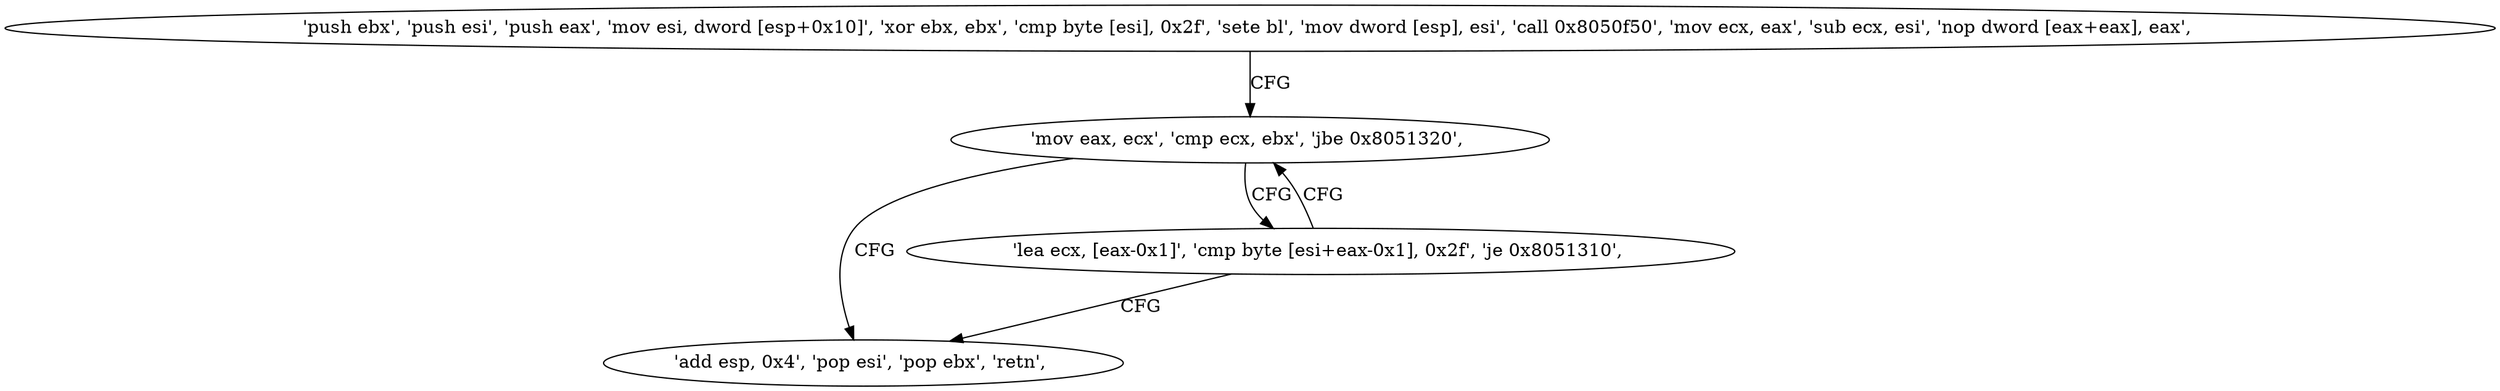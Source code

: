 digraph "func" {
"134550256" [label = "'push ebx', 'push esi', 'push eax', 'mov esi, dword [esp+0x10]', 'xor ebx, ebx', 'cmp byte [esi], 0x2f', 'sete bl', 'mov dword [esp], esi', 'call 0x8050f50', 'mov ecx, eax', 'sub ecx, esi', 'nop dword [eax+eax], eax', " ]
"134550288" [label = "'mov eax, ecx', 'cmp ecx, ebx', 'jbe 0x8051320', " ]
"134550304" [label = "'add esp, 0x4', 'pop esi', 'pop ebx', 'retn', " ]
"134550294" [label = "'lea ecx, [eax-0x1]', 'cmp byte [esi+eax-0x1], 0x2f', 'je 0x8051310', " ]
"134550256" -> "134550288" [ label = "CFG" ]
"134550288" -> "134550304" [ label = "CFG" ]
"134550288" -> "134550294" [ label = "CFG" ]
"134550294" -> "134550288" [ label = "CFG" ]
"134550294" -> "134550304" [ label = "CFG" ]
}

